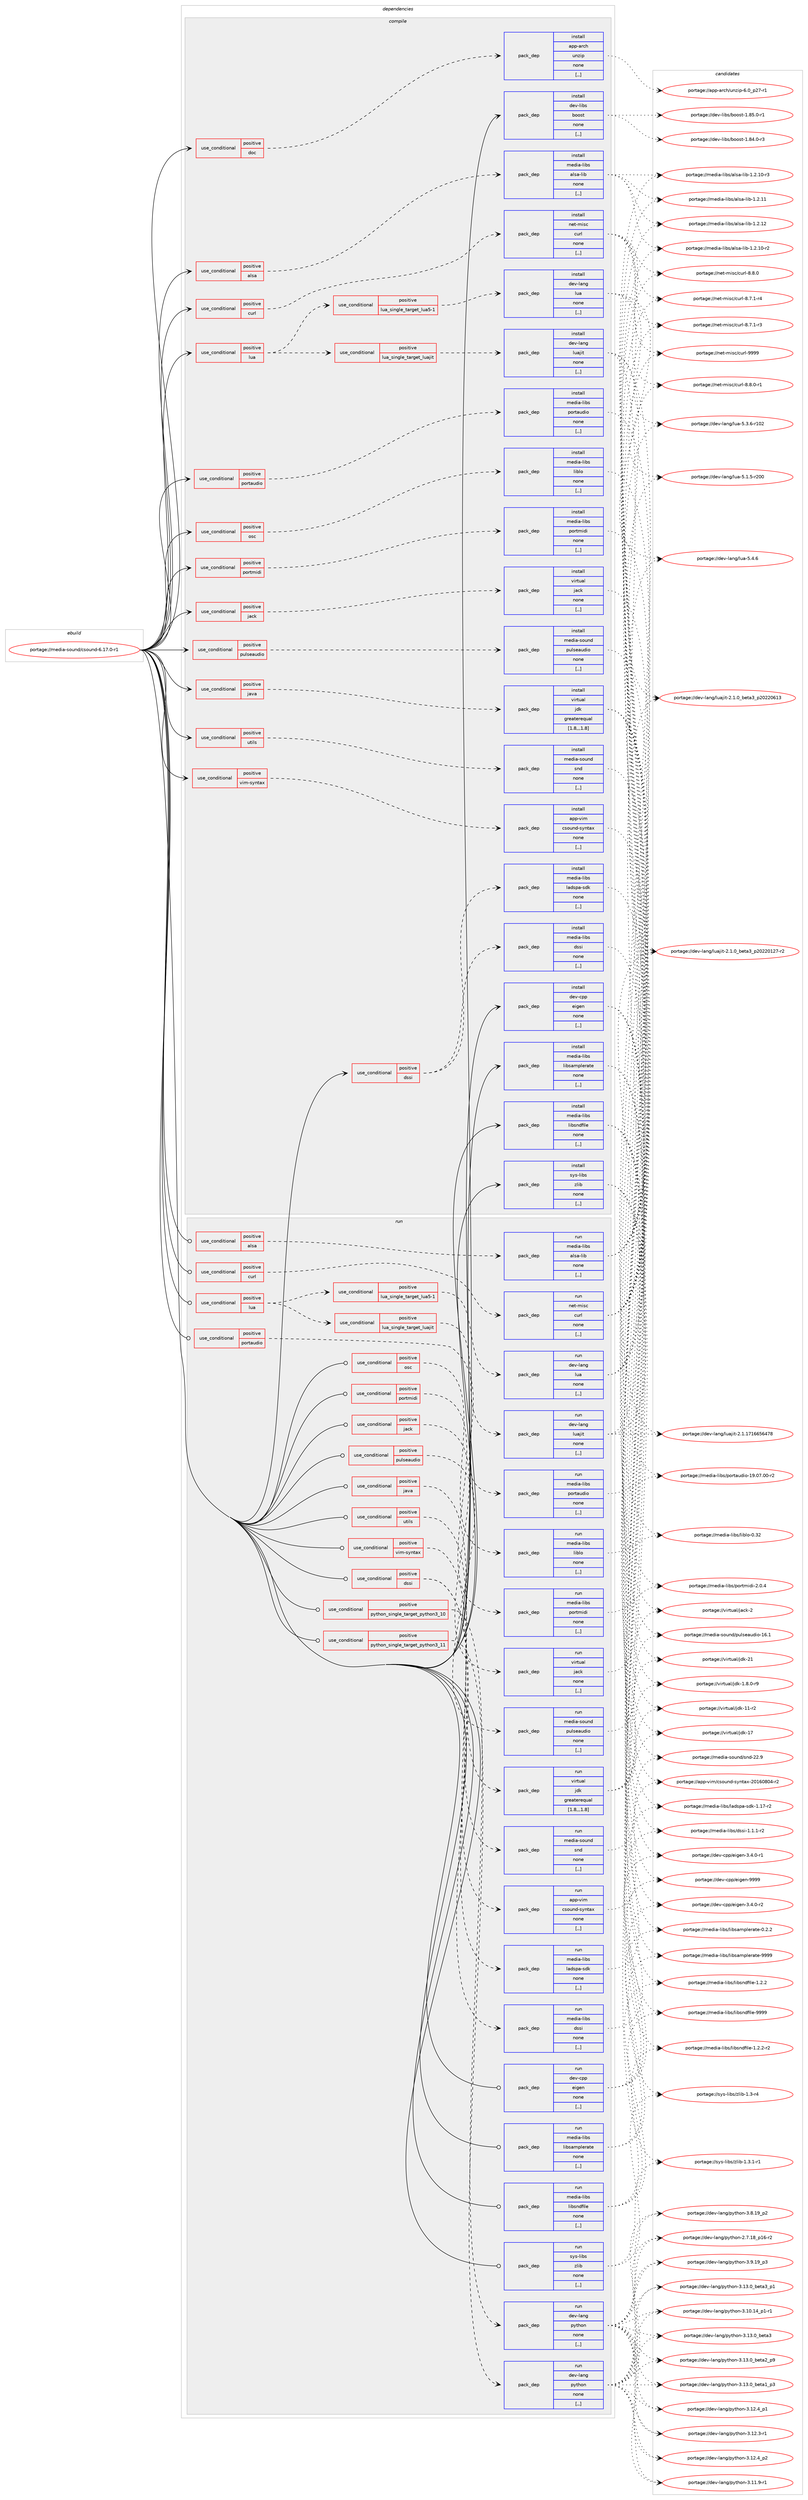 digraph prolog {

# *************
# Graph options
# *************

newrank=true;
concentrate=true;
compound=true;
graph [rankdir=LR,fontname=Helvetica,fontsize=10,ranksep=1.5];#, ranksep=2.5, nodesep=0.2];
edge  [arrowhead=vee];
node  [fontname=Helvetica,fontsize=10];

# **********
# The ebuild
# **********

subgraph cluster_leftcol {
color=gray;
rank=same;
label=<<i>ebuild</i>>;
id [label="portage://media-sound/csound-6.17.0-r1", color=red, width=4, href="../media-sound/csound-6.17.0-r1.svg"];
}

# ****************
# The dependencies
# ****************

subgraph cluster_midcol {
color=gray;
label=<<i>dependencies</i>>;
subgraph cluster_compile {
fillcolor="#eeeeee";
style=filled;
label=<<i>compile</i>>;
subgraph cond78872 {
dependency311511 [label=<<TABLE BORDER="0" CELLBORDER="1" CELLSPACING="0" CELLPADDING="4"><TR><TD ROWSPAN="3" CELLPADDING="10">use_conditional</TD></TR><TR><TD>positive</TD></TR><TR><TD>alsa</TD></TR></TABLE>>, shape=none, color=red];
subgraph pack230202 {
dependency311512 [label=<<TABLE BORDER="0" CELLBORDER="1" CELLSPACING="0" CELLPADDING="4" WIDTH="220"><TR><TD ROWSPAN="6" CELLPADDING="30">pack_dep</TD></TR><TR><TD WIDTH="110">install</TD></TR><TR><TD>media-libs</TD></TR><TR><TD>alsa-lib</TD></TR><TR><TD>none</TD></TR><TR><TD>[,,]</TD></TR></TABLE>>, shape=none, color=blue];
}
dependency311511:e -> dependency311512:w [weight=20,style="dashed",arrowhead="vee"];
}
id:e -> dependency311511:w [weight=20,style="solid",arrowhead="vee"];
subgraph cond78873 {
dependency311513 [label=<<TABLE BORDER="0" CELLBORDER="1" CELLSPACING="0" CELLPADDING="4"><TR><TD ROWSPAN="3" CELLPADDING="10">use_conditional</TD></TR><TR><TD>positive</TD></TR><TR><TD>curl</TD></TR></TABLE>>, shape=none, color=red];
subgraph pack230203 {
dependency311514 [label=<<TABLE BORDER="0" CELLBORDER="1" CELLSPACING="0" CELLPADDING="4" WIDTH="220"><TR><TD ROWSPAN="6" CELLPADDING="30">pack_dep</TD></TR><TR><TD WIDTH="110">install</TD></TR><TR><TD>net-misc</TD></TR><TR><TD>curl</TD></TR><TR><TD>none</TD></TR><TR><TD>[,,]</TD></TR></TABLE>>, shape=none, color=blue];
}
dependency311513:e -> dependency311514:w [weight=20,style="dashed",arrowhead="vee"];
}
id:e -> dependency311513:w [weight=20,style="solid",arrowhead="vee"];
subgraph cond78874 {
dependency311515 [label=<<TABLE BORDER="0" CELLBORDER="1" CELLSPACING="0" CELLPADDING="4"><TR><TD ROWSPAN="3" CELLPADDING="10">use_conditional</TD></TR><TR><TD>positive</TD></TR><TR><TD>doc</TD></TR></TABLE>>, shape=none, color=red];
subgraph pack230204 {
dependency311516 [label=<<TABLE BORDER="0" CELLBORDER="1" CELLSPACING="0" CELLPADDING="4" WIDTH="220"><TR><TD ROWSPAN="6" CELLPADDING="30">pack_dep</TD></TR><TR><TD WIDTH="110">install</TD></TR><TR><TD>app-arch</TD></TR><TR><TD>unzip</TD></TR><TR><TD>none</TD></TR><TR><TD>[,,]</TD></TR></TABLE>>, shape=none, color=blue];
}
dependency311515:e -> dependency311516:w [weight=20,style="dashed",arrowhead="vee"];
}
id:e -> dependency311515:w [weight=20,style="solid",arrowhead="vee"];
subgraph cond78875 {
dependency311517 [label=<<TABLE BORDER="0" CELLBORDER="1" CELLSPACING="0" CELLPADDING="4"><TR><TD ROWSPAN="3" CELLPADDING="10">use_conditional</TD></TR><TR><TD>positive</TD></TR><TR><TD>dssi</TD></TR></TABLE>>, shape=none, color=red];
subgraph pack230205 {
dependency311518 [label=<<TABLE BORDER="0" CELLBORDER="1" CELLSPACING="0" CELLPADDING="4" WIDTH="220"><TR><TD ROWSPAN="6" CELLPADDING="30">pack_dep</TD></TR><TR><TD WIDTH="110">install</TD></TR><TR><TD>media-libs</TD></TR><TR><TD>dssi</TD></TR><TR><TD>none</TD></TR><TR><TD>[,,]</TD></TR></TABLE>>, shape=none, color=blue];
}
dependency311517:e -> dependency311518:w [weight=20,style="dashed",arrowhead="vee"];
subgraph pack230206 {
dependency311519 [label=<<TABLE BORDER="0" CELLBORDER="1" CELLSPACING="0" CELLPADDING="4" WIDTH="220"><TR><TD ROWSPAN="6" CELLPADDING="30">pack_dep</TD></TR><TR><TD WIDTH="110">install</TD></TR><TR><TD>media-libs</TD></TR><TR><TD>ladspa-sdk</TD></TR><TR><TD>none</TD></TR><TR><TD>[,,]</TD></TR></TABLE>>, shape=none, color=blue];
}
dependency311517:e -> dependency311519:w [weight=20,style="dashed",arrowhead="vee"];
}
id:e -> dependency311517:w [weight=20,style="solid",arrowhead="vee"];
subgraph cond78876 {
dependency311520 [label=<<TABLE BORDER="0" CELLBORDER="1" CELLSPACING="0" CELLPADDING="4"><TR><TD ROWSPAN="3" CELLPADDING="10">use_conditional</TD></TR><TR><TD>positive</TD></TR><TR><TD>jack</TD></TR></TABLE>>, shape=none, color=red];
subgraph pack230207 {
dependency311521 [label=<<TABLE BORDER="0" CELLBORDER="1" CELLSPACING="0" CELLPADDING="4" WIDTH="220"><TR><TD ROWSPAN="6" CELLPADDING="30">pack_dep</TD></TR><TR><TD WIDTH="110">install</TD></TR><TR><TD>virtual</TD></TR><TR><TD>jack</TD></TR><TR><TD>none</TD></TR><TR><TD>[,,]</TD></TR></TABLE>>, shape=none, color=blue];
}
dependency311520:e -> dependency311521:w [weight=20,style="dashed",arrowhead="vee"];
}
id:e -> dependency311520:w [weight=20,style="solid",arrowhead="vee"];
subgraph cond78877 {
dependency311522 [label=<<TABLE BORDER="0" CELLBORDER="1" CELLSPACING="0" CELLPADDING="4"><TR><TD ROWSPAN="3" CELLPADDING="10">use_conditional</TD></TR><TR><TD>positive</TD></TR><TR><TD>java</TD></TR></TABLE>>, shape=none, color=red];
subgraph pack230208 {
dependency311523 [label=<<TABLE BORDER="0" CELLBORDER="1" CELLSPACING="0" CELLPADDING="4" WIDTH="220"><TR><TD ROWSPAN="6" CELLPADDING="30">pack_dep</TD></TR><TR><TD WIDTH="110">install</TD></TR><TR><TD>virtual</TD></TR><TR><TD>jdk</TD></TR><TR><TD>greaterequal</TD></TR><TR><TD>[1.8,,,1.8]</TD></TR></TABLE>>, shape=none, color=blue];
}
dependency311522:e -> dependency311523:w [weight=20,style="dashed",arrowhead="vee"];
}
id:e -> dependency311522:w [weight=20,style="solid",arrowhead="vee"];
subgraph cond78878 {
dependency311524 [label=<<TABLE BORDER="0" CELLBORDER="1" CELLSPACING="0" CELLPADDING="4"><TR><TD ROWSPAN="3" CELLPADDING="10">use_conditional</TD></TR><TR><TD>positive</TD></TR><TR><TD>lua</TD></TR></TABLE>>, shape=none, color=red];
subgraph cond78879 {
dependency311525 [label=<<TABLE BORDER="0" CELLBORDER="1" CELLSPACING="0" CELLPADDING="4"><TR><TD ROWSPAN="3" CELLPADDING="10">use_conditional</TD></TR><TR><TD>positive</TD></TR><TR><TD>lua_single_target_luajit</TD></TR></TABLE>>, shape=none, color=red];
subgraph pack230209 {
dependency311526 [label=<<TABLE BORDER="0" CELLBORDER="1" CELLSPACING="0" CELLPADDING="4" WIDTH="220"><TR><TD ROWSPAN="6" CELLPADDING="30">pack_dep</TD></TR><TR><TD WIDTH="110">install</TD></TR><TR><TD>dev-lang</TD></TR><TR><TD>luajit</TD></TR><TR><TD>none</TD></TR><TR><TD>[,,]</TD></TR></TABLE>>, shape=none, color=blue];
}
dependency311525:e -> dependency311526:w [weight=20,style="dashed",arrowhead="vee"];
}
dependency311524:e -> dependency311525:w [weight=20,style="dashed",arrowhead="vee"];
subgraph cond78880 {
dependency311527 [label=<<TABLE BORDER="0" CELLBORDER="1" CELLSPACING="0" CELLPADDING="4"><TR><TD ROWSPAN="3" CELLPADDING="10">use_conditional</TD></TR><TR><TD>positive</TD></TR><TR><TD>lua_single_target_lua5-1</TD></TR></TABLE>>, shape=none, color=red];
subgraph pack230210 {
dependency311528 [label=<<TABLE BORDER="0" CELLBORDER="1" CELLSPACING="0" CELLPADDING="4" WIDTH="220"><TR><TD ROWSPAN="6" CELLPADDING="30">pack_dep</TD></TR><TR><TD WIDTH="110">install</TD></TR><TR><TD>dev-lang</TD></TR><TR><TD>lua</TD></TR><TR><TD>none</TD></TR><TR><TD>[,,]</TD></TR></TABLE>>, shape=none, color=blue];
}
dependency311527:e -> dependency311528:w [weight=20,style="dashed",arrowhead="vee"];
}
dependency311524:e -> dependency311527:w [weight=20,style="dashed",arrowhead="vee"];
}
id:e -> dependency311524:w [weight=20,style="solid",arrowhead="vee"];
subgraph cond78881 {
dependency311529 [label=<<TABLE BORDER="0" CELLBORDER="1" CELLSPACING="0" CELLPADDING="4"><TR><TD ROWSPAN="3" CELLPADDING="10">use_conditional</TD></TR><TR><TD>positive</TD></TR><TR><TD>osc</TD></TR></TABLE>>, shape=none, color=red];
subgraph pack230211 {
dependency311530 [label=<<TABLE BORDER="0" CELLBORDER="1" CELLSPACING="0" CELLPADDING="4" WIDTH="220"><TR><TD ROWSPAN="6" CELLPADDING="30">pack_dep</TD></TR><TR><TD WIDTH="110">install</TD></TR><TR><TD>media-libs</TD></TR><TR><TD>liblo</TD></TR><TR><TD>none</TD></TR><TR><TD>[,,]</TD></TR></TABLE>>, shape=none, color=blue];
}
dependency311529:e -> dependency311530:w [weight=20,style="dashed",arrowhead="vee"];
}
id:e -> dependency311529:w [weight=20,style="solid",arrowhead="vee"];
subgraph cond78882 {
dependency311531 [label=<<TABLE BORDER="0" CELLBORDER="1" CELLSPACING="0" CELLPADDING="4"><TR><TD ROWSPAN="3" CELLPADDING="10">use_conditional</TD></TR><TR><TD>positive</TD></TR><TR><TD>portaudio</TD></TR></TABLE>>, shape=none, color=red];
subgraph pack230212 {
dependency311532 [label=<<TABLE BORDER="0" CELLBORDER="1" CELLSPACING="0" CELLPADDING="4" WIDTH="220"><TR><TD ROWSPAN="6" CELLPADDING="30">pack_dep</TD></TR><TR><TD WIDTH="110">install</TD></TR><TR><TD>media-libs</TD></TR><TR><TD>portaudio</TD></TR><TR><TD>none</TD></TR><TR><TD>[,,]</TD></TR></TABLE>>, shape=none, color=blue];
}
dependency311531:e -> dependency311532:w [weight=20,style="dashed",arrowhead="vee"];
}
id:e -> dependency311531:w [weight=20,style="solid",arrowhead="vee"];
subgraph cond78883 {
dependency311533 [label=<<TABLE BORDER="0" CELLBORDER="1" CELLSPACING="0" CELLPADDING="4"><TR><TD ROWSPAN="3" CELLPADDING="10">use_conditional</TD></TR><TR><TD>positive</TD></TR><TR><TD>portmidi</TD></TR></TABLE>>, shape=none, color=red];
subgraph pack230213 {
dependency311534 [label=<<TABLE BORDER="0" CELLBORDER="1" CELLSPACING="0" CELLPADDING="4" WIDTH="220"><TR><TD ROWSPAN="6" CELLPADDING="30">pack_dep</TD></TR><TR><TD WIDTH="110">install</TD></TR><TR><TD>media-libs</TD></TR><TR><TD>portmidi</TD></TR><TR><TD>none</TD></TR><TR><TD>[,,]</TD></TR></TABLE>>, shape=none, color=blue];
}
dependency311533:e -> dependency311534:w [weight=20,style="dashed",arrowhead="vee"];
}
id:e -> dependency311533:w [weight=20,style="solid",arrowhead="vee"];
subgraph cond78884 {
dependency311535 [label=<<TABLE BORDER="0" CELLBORDER="1" CELLSPACING="0" CELLPADDING="4"><TR><TD ROWSPAN="3" CELLPADDING="10">use_conditional</TD></TR><TR><TD>positive</TD></TR><TR><TD>pulseaudio</TD></TR></TABLE>>, shape=none, color=red];
subgraph pack230214 {
dependency311536 [label=<<TABLE BORDER="0" CELLBORDER="1" CELLSPACING="0" CELLPADDING="4" WIDTH="220"><TR><TD ROWSPAN="6" CELLPADDING="30">pack_dep</TD></TR><TR><TD WIDTH="110">install</TD></TR><TR><TD>media-sound</TD></TR><TR><TD>pulseaudio</TD></TR><TR><TD>none</TD></TR><TR><TD>[,,]</TD></TR></TABLE>>, shape=none, color=blue];
}
dependency311535:e -> dependency311536:w [weight=20,style="dashed",arrowhead="vee"];
}
id:e -> dependency311535:w [weight=20,style="solid",arrowhead="vee"];
subgraph cond78885 {
dependency311537 [label=<<TABLE BORDER="0" CELLBORDER="1" CELLSPACING="0" CELLPADDING="4"><TR><TD ROWSPAN="3" CELLPADDING="10">use_conditional</TD></TR><TR><TD>positive</TD></TR><TR><TD>utils</TD></TR></TABLE>>, shape=none, color=red];
subgraph pack230215 {
dependency311538 [label=<<TABLE BORDER="0" CELLBORDER="1" CELLSPACING="0" CELLPADDING="4" WIDTH="220"><TR><TD ROWSPAN="6" CELLPADDING="30">pack_dep</TD></TR><TR><TD WIDTH="110">install</TD></TR><TR><TD>media-sound</TD></TR><TR><TD>snd</TD></TR><TR><TD>none</TD></TR><TR><TD>[,,]</TD></TR></TABLE>>, shape=none, color=blue];
}
dependency311537:e -> dependency311538:w [weight=20,style="dashed",arrowhead="vee"];
}
id:e -> dependency311537:w [weight=20,style="solid",arrowhead="vee"];
subgraph cond78886 {
dependency311539 [label=<<TABLE BORDER="0" CELLBORDER="1" CELLSPACING="0" CELLPADDING="4"><TR><TD ROWSPAN="3" CELLPADDING="10">use_conditional</TD></TR><TR><TD>positive</TD></TR><TR><TD>vim-syntax</TD></TR></TABLE>>, shape=none, color=red];
subgraph pack230216 {
dependency311540 [label=<<TABLE BORDER="0" CELLBORDER="1" CELLSPACING="0" CELLPADDING="4" WIDTH="220"><TR><TD ROWSPAN="6" CELLPADDING="30">pack_dep</TD></TR><TR><TD WIDTH="110">install</TD></TR><TR><TD>app-vim</TD></TR><TR><TD>csound-syntax</TD></TR><TR><TD>none</TD></TR><TR><TD>[,,]</TD></TR></TABLE>>, shape=none, color=blue];
}
dependency311539:e -> dependency311540:w [weight=20,style="dashed",arrowhead="vee"];
}
id:e -> dependency311539:w [weight=20,style="solid",arrowhead="vee"];
subgraph pack230217 {
dependency311541 [label=<<TABLE BORDER="0" CELLBORDER="1" CELLSPACING="0" CELLPADDING="4" WIDTH="220"><TR><TD ROWSPAN="6" CELLPADDING="30">pack_dep</TD></TR><TR><TD WIDTH="110">install</TD></TR><TR><TD>dev-cpp</TD></TR><TR><TD>eigen</TD></TR><TR><TD>none</TD></TR><TR><TD>[,,]</TD></TR></TABLE>>, shape=none, color=blue];
}
id:e -> dependency311541:w [weight=20,style="solid",arrowhead="vee"];
subgraph pack230218 {
dependency311542 [label=<<TABLE BORDER="0" CELLBORDER="1" CELLSPACING="0" CELLPADDING="4" WIDTH="220"><TR><TD ROWSPAN="6" CELLPADDING="30">pack_dep</TD></TR><TR><TD WIDTH="110">install</TD></TR><TR><TD>dev-libs</TD></TR><TR><TD>boost</TD></TR><TR><TD>none</TD></TR><TR><TD>[,,]</TD></TR></TABLE>>, shape=none, color=blue];
}
id:e -> dependency311542:w [weight=20,style="solid",arrowhead="vee"];
subgraph pack230219 {
dependency311543 [label=<<TABLE BORDER="0" CELLBORDER="1" CELLSPACING="0" CELLPADDING="4" WIDTH="220"><TR><TD ROWSPAN="6" CELLPADDING="30">pack_dep</TD></TR><TR><TD WIDTH="110">install</TD></TR><TR><TD>media-libs</TD></TR><TR><TD>libsamplerate</TD></TR><TR><TD>none</TD></TR><TR><TD>[,,]</TD></TR></TABLE>>, shape=none, color=blue];
}
id:e -> dependency311543:w [weight=20,style="solid",arrowhead="vee"];
subgraph pack230220 {
dependency311544 [label=<<TABLE BORDER="0" CELLBORDER="1" CELLSPACING="0" CELLPADDING="4" WIDTH="220"><TR><TD ROWSPAN="6" CELLPADDING="30">pack_dep</TD></TR><TR><TD WIDTH="110">install</TD></TR><TR><TD>media-libs</TD></TR><TR><TD>libsndfile</TD></TR><TR><TD>none</TD></TR><TR><TD>[,,]</TD></TR></TABLE>>, shape=none, color=blue];
}
id:e -> dependency311544:w [weight=20,style="solid",arrowhead="vee"];
subgraph pack230221 {
dependency311545 [label=<<TABLE BORDER="0" CELLBORDER="1" CELLSPACING="0" CELLPADDING="4" WIDTH="220"><TR><TD ROWSPAN="6" CELLPADDING="30">pack_dep</TD></TR><TR><TD WIDTH="110">install</TD></TR><TR><TD>sys-libs</TD></TR><TR><TD>zlib</TD></TR><TR><TD>none</TD></TR><TR><TD>[,,]</TD></TR></TABLE>>, shape=none, color=blue];
}
id:e -> dependency311545:w [weight=20,style="solid",arrowhead="vee"];
}
subgraph cluster_compileandrun {
fillcolor="#eeeeee";
style=filled;
label=<<i>compile and run</i>>;
}
subgraph cluster_run {
fillcolor="#eeeeee";
style=filled;
label=<<i>run</i>>;
subgraph cond78887 {
dependency311546 [label=<<TABLE BORDER="0" CELLBORDER="1" CELLSPACING="0" CELLPADDING="4"><TR><TD ROWSPAN="3" CELLPADDING="10">use_conditional</TD></TR><TR><TD>positive</TD></TR><TR><TD>alsa</TD></TR></TABLE>>, shape=none, color=red];
subgraph pack230222 {
dependency311547 [label=<<TABLE BORDER="0" CELLBORDER="1" CELLSPACING="0" CELLPADDING="4" WIDTH="220"><TR><TD ROWSPAN="6" CELLPADDING="30">pack_dep</TD></TR><TR><TD WIDTH="110">run</TD></TR><TR><TD>media-libs</TD></TR><TR><TD>alsa-lib</TD></TR><TR><TD>none</TD></TR><TR><TD>[,,]</TD></TR></TABLE>>, shape=none, color=blue];
}
dependency311546:e -> dependency311547:w [weight=20,style="dashed",arrowhead="vee"];
}
id:e -> dependency311546:w [weight=20,style="solid",arrowhead="odot"];
subgraph cond78888 {
dependency311548 [label=<<TABLE BORDER="0" CELLBORDER="1" CELLSPACING="0" CELLPADDING="4"><TR><TD ROWSPAN="3" CELLPADDING="10">use_conditional</TD></TR><TR><TD>positive</TD></TR><TR><TD>curl</TD></TR></TABLE>>, shape=none, color=red];
subgraph pack230223 {
dependency311549 [label=<<TABLE BORDER="0" CELLBORDER="1" CELLSPACING="0" CELLPADDING="4" WIDTH="220"><TR><TD ROWSPAN="6" CELLPADDING="30">pack_dep</TD></TR><TR><TD WIDTH="110">run</TD></TR><TR><TD>net-misc</TD></TR><TR><TD>curl</TD></TR><TR><TD>none</TD></TR><TR><TD>[,,]</TD></TR></TABLE>>, shape=none, color=blue];
}
dependency311548:e -> dependency311549:w [weight=20,style="dashed",arrowhead="vee"];
}
id:e -> dependency311548:w [weight=20,style="solid",arrowhead="odot"];
subgraph cond78889 {
dependency311550 [label=<<TABLE BORDER="0" CELLBORDER="1" CELLSPACING="0" CELLPADDING="4"><TR><TD ROWSPAN="3" CELLPADDING="10">use_conditional</TD></TR><TR><TD>positive</TD></TR><TR><TD>dssi</TD></TR></TABLE>>, shape=none, color=red];
subgraph pack230224 {
dependency311551 [label=<<TABLE BORDER="0" CELLBORDER="1" CELLSPACING="0" CELLPADDING="4" WIDTH="220"><TR><TD ROWSPAN="6" CELLPADDING="30">pack_dep</TD></TR><TR><TD WIDTH="110">run</TD></TR><TR><TD>media-libs</TD></TR><TR><TD>dssi</TD></TR><TR><TD>none</TD></TR><TR><TD>[,,]</TD></TR></TABLE>>, shape=none, color=blue];
}
dependency311550:e -> dependency311551:w [weight=20,style="dashed",arrowhead="vee"];
subgraph pack230225 {
dependency311552 [label=<<TABLE BORDER="0" CELLBORDER="1" CELLSPACING="0" CELLPADDING="4" WIDTH="220"><TR><TD ROWSPAN="6" CELLPADDING="30">pack_dep</TD></TR><TR><TD WIDTH="110">run</TD></TR><TR><TD>media-libs</TD></TR><TR><TD>ladspa-sdk</TD></TR><TR><TD>none</TD></TR><TR><TD>[,,]</TD></TR></TABLE>>, shape=none, color=blue];
}
dependency311550:e -> dependency311552:w [weight=20,style="dashed",arrowhead="vee"];
}
id:e -> dependency311550:w [weight=20,style="solid",arrowhead="odot"];
subgraph cond78890 {
dependency311553 [label=<<TABLE BORDER="0" CELLBORDER="1" CELLSPACING="0" CELLPADDING="4"><TR><TD ROWSPAN="3" CELLPADDING="10">use_conditional</TD></TR><TR><TD>positive</TD></TR><TR><TD>jack</TD></TR></TABLE>>, shape=none, color=red];
subgraph pack230226 {
dependency311554 [label=<<TABLE BORDER="0" CELLBORDER="1" CELLSPACING="0" CELLPADDING="4" WIDTH="220"><TR><TD ROWSPAN="6" CELLPADDING="30">pack_dep</TD></TR><TR><TD WIDTH="110">run</TD></TR><TR><TD>virtual</TD></TR><TR><TD>jack</TD></TR><TR><TD>none</TD></TR><TR><TD>[,,]</TD></TR></TABLE>>, shape=none, color=blue];
}
dependency311553:e -> dependency311554:w [weight=20,style="dashed",arrowhead="vee"];
}
id:e -> dependency311553:w [weight=20,style="solid",arrowhead="odot"];
subgraph cond78891 {
dependency311555 [label=<<TABLE BORDER="0" CELLBORDER="1" CELLSPACING="0" CELLPADDING="4"><TR><TD ROWSPAN="3" CELLPADDING="10">use_conditional</TD></TR><TR><TD>positive</TD></TR><TR><TD>java</TD></TR></TABLE>>, shape=none, color=red];
subgraph pack230227 {
dependency311556 [label=<<TABLE BORDER="0" CELLBORDER="1" CELLSPACING="0" CELLPADDING="4" WIDTH="220"><TR><TD ROWSPAN="6" CELLPADDING="30">pack_dep</TD></TR><TR><TD WIDTH="110">run</TD></TR><TR><TD>virtual</TD></TR><TR><TD>jdk</TD></TR><TR><TD>greaterequal</TD></TR><TR><TD>[1.8,,,1.8]</TD></TR></TABLE>>, shape=none, color=blue];
}
dependency311555:e -> dependency311556:w [weight=20,style="dashed",arrowhead="vee"];
}
id:e -> dependency311555:w [weight=20,style="solid",arrowhead="odot"];
subgraph cond78892 {
dependency311557 [label=<<TABLE BORDER="0" CELLBORDER="1" CELLSPACING="0" CELLPADDING="4"><TR><TD ROWSPAN="3" CELLPADDING="10">use_conditional</TD></TR><TR><TD>positive</TD></TR><TR><TD>lua</TD></TR></TABLE>>, shape=none, color=red];
subgraph cond78893 {
dependency311558 [label=<<TABLE BORDER="0" CELLBORDER="1" CELLSPACING="0" CELLPADDING="4"><TR><TD ROWSPAN="3" CELLPADDING="10">use_conditional</TD></TR><TR><TD>positive</TD></TR><TR><TD>lua_single_target_luajit</TD></TR></TABLE>>, shape=none, color=red];
subgraph pack230228 {
dependency311559 [label=<<TABLE BORDER="0" CELLBORDER="1" CELLSPACING="0" CELLPADDING="4" WIDTH="220"><TR><TD ROWSPAN="6" CELLPADDING="30">pack_dep</TD></TR><TR><TD WIDTH="110">run</TD></TR><TR><TD>dev-lang</TD></TR><TR><TD>luajit</TD></TR><TR><TD>none</TD></TR><TR><TD>[,,]</TD></TR></TABLE>>, shape=none, color=blue];
}
dependency311558:e -> dependency311559:w [weight=20,style="dashed",arrowhead="vee"];
}
dependency311557:e -> dependency311558:w [weight=20,style="dashed",arrowhead="vee"];
subgraph cond78894 {
dependency311560 [label=<<TABLE BORDER="0" CELLBORDER="1" CELLSPACING="0" CELLPADDING="4"><TR><TD ROWSPAN="3" CELLPADDING="10">use_conditional</TD></TR><TR><TD>positive</TD></TR><TR><TD>lua_single_target_lua5-1</TD></TR></TABLE>>, shape=none, color=red];
subgraph pack230229 {
dependency311561 [label=<<TABLE BORDER="0" CELLBORDER="1" CELLSPACING="0" CELLPADDING="4" WIDTH="220"><TR><TD ROWSPAN="6" CELLPADDING="30">pack_dep</TD></TR><TR><TD WIDTH="110">run</TD></TR><TR><TD>dev-lang</TD></TR><TR><TD>lua</TD></TR><TR><TD>none</TD></TR><TR><TD>[,,]</TD></TR></TABLE>>, shape=none, color=blue];
}
dependency311560:e -> dependency311561:w [weight=20,style="dashed",arrowhead="vee"];
}
dependency311557:e -> dependency311560:w [weight=20,style="dashed",arrowhead="vee"];
}
id:e -> dependency311557:w [weight=20,style="solid",arrowhead="odot"];
subgraph cond78895 {
dependency311562 [label=<<TABLE BORDER="0" CELLBORDER="1" CELLSPACING="0" CELLPADDING="4"><TR><TD ROWSPAN="3" CELLPADDING="10">use_conditional</TD></TR><TR><TD>positive</TD></TR><TR><TD>osc</TD></TR></TABLE>>, shape=none, color=red];
subgraph pack230230 {
dependency311563 [label=<<TABLE BORDER="0" CELLBORDER="1" CELLSPACING="0" CELLPADDING="4" WIDTH="220"><TR><TD ROWSPAN="6" CELLPADDING="30">pack_dep</TD></TR><TR><TD WIDTH="110">run</TD></TR><TR><TD>media-libs</TD></TR><TR><TD>liblo</TD></TR><TR><TD>none</TD></TR><TR><TD>[,,]</TD></TR></TABLE>>, shape=none, color=blue];
}
dependency311562:e -> dependency311563:w [weight=20,style="dashed",arrowhead="vee"];
}
id:e -> dependency311562:w [weight=20,style="solid",arrowhead="odot"];
subgraph cond78896 {
dependency311564 [label=<<TABLE BORDER="0" CELLBORDER="1" CELLSPACING="0" CELLPADDING="4"><TR><TD ROWSPAN="3" CELLPADDING="10">use_conditional</TD></TR><TR><TD>positive</TD></TR><TR><TD>portaudio</TD></TR></TABLE>>, shape=none, color=red];
subgraph pack230231 {
dependency311565 [label=<<TABLE BORDER="0" CELLBORDER="1" CELLSPACING="0" CELLPADDING="4" WIDTH="220"><TR><TD ROWSPAN="6" CELLPADDING="30">pack_dep</TD></TR><TR><TD WIDTH="110">run</TD></TR><TR><TD>media-libs</TD></TR><TR><TD>portaudio</TD></TR><TR><TD>none</TD></TR><TR><TD>[,,]</TD></TR></TABLE>>, shape=none, color=blue];
}
dependency311564:e -> dependency311565:w [weight=20,style="dashed",arrowhead="vee"];
}
id:e -> dependency311564:w [weight=20,style="solid",arrowhead="odot"];
subgraph cond78897 {
dependency311566 [label=<<TABLE BORDER="0" CELLBORDER="1" CELLSPACING="0" CELLPADDING="4"><TR><TD ROWSPAN="3" CELLPADDING="10">use_conditional</TD></TR><TR><TD>positive</TD></TR><TR><TD>portmidi</TD></TR></TABLE>>, shape=none, color=red];
subgraph pack230232 {
dependency311567 [label=<<TABLE BORDER="0" CELLBORDER="1" CELLSPACING="0" CELLPADDING="4" WIDTH="220"><TR><TD ROWSPAN="6" CELLPADDING="30">pack_dep</TD></TR><TR><TD WIDTH="110">run</TD></TR><TR><TD>media-libs</TD></TR><TR><TD>portmidi</TD></TR><TR><TD>none</TD></TR><TR><TD>[,,]</TD></TR></TABLE>>, shape=none, color=blue];
}
dependency311566:e -> dependency311567:w [weight=20,style="dashed",arrowhead="vee"];
}
id:e -> dependency311566:w [weight=20,style="solid",arrowhead="odot"];
subgraph cond78898 {
dependency311568 [label=<<TABLE BORDER="0" CELLBORDER="1" CELLSPACING="0" CELLPADDING="4"><TR><TD ROWSPAN="3" CELLPADDING="10">use_conditional</TD></TR><TR><TD>positive</TD></TR><TR><TD>pulseaudio</TD></TR></TABLE>>, shape=none, color=red];
subgraph pack230233 {
dependency311569 [label=<<TABLE BORDER="0" CELLBORDER="1" CELLSPACING="0" CELLPADDING="4" WIDTH="220"><TR><TD ROWSPAN="6" CELLPADDING="30">pack_dep</TD></TR><TR><TD WIDTH="110">run</TD></TR><TR><TD>media-sound</TD></TR><TR><TD>pulseaudio</TD></TR><TR><TD>none</TD></TR><TR><TD>[,,]</TD></TR></TABLE>>, shape=none, color=blue];
}
dependency311568:e -> dependency311569:w [weight=20,style="dashed",arrowhead="vee"];
}
id:e -> dependency311568:w [weight=20,style="solid",arrowhead="odot"];
subgraph cond78899 {
dependency311570 [label=<<TABLE BORDER="0" CELLBORDER="1" CELLSPACING="0" CELLPADDING="4"><TR><TD ROWSPAN="3" CELLPADDING="10">use_conditional</TD></TR><TR><TD>positive</TD></TR><TR><TD>python_single_target_python3_10</TD></TR></TABLE>>, shape=none, color=red];
subgraph pack230234 {
dependency311571 [label=<<TABLE BORDER="0" CELLBORDER="1" CELLSPACING="0" CELLPADDING="4" WIDTH="220"><TR><TD ROWSPAN="6" CELLPADDING="30">pack_dep</TD></TR><TR><TD WIDTH="110">run</TD></TR><TR><TD>dev-lang</TD></TR><TR><TD>python</TD></TR><TR><TD>none</TD></TR><TR><TD>[,,]</TD></TR></TABLE>>, shape=none, color=blue];
}
dependency311570:e -> dependency311571:w [weight=20,style="dashed",arrowhead="vee"];
}
id:e -> dependency311570:w [weight=20,style="solid",arrowhead="odot"];
subgraph cond78900 {
dependency311572 [label=<<TABLE BORDER="0" CELLBORDER="1" CELLSPACING="0" CELLPADDING="4"><TR><TD ROWSPAN="3" CELLPADDING="10">use_conditional</TD></TR><TR><TD>positive</TD></TR><TR><TD>python_single_target_python3_11</TD></TR></TABLE>>, shape=none, color=red];
subgraph pack230235 {
dependency311573 [label=<<TABLE BORDER="0" CELLBORDER="1" CELLSPACING="0" CELLPADDING="4" WIDTH="220"><TR><TD ROWSPAN="6" CELLPADDING="30">pack_dep</TD></TR><TR><TD WIDTH="110">run</TD></TR><TR><TD>dev-lang</TD></TR><TR><TD>python</TD></TR><TR><TD>none</TD></TR><TR><TD>[,,]</TD></TR></TABLE>>, shape=none, color=blue];
}
dependency311572:e -> dependency311573:w [weight=20,style="dashed",arrowhead="vee"];
}
id:e -> dependency311572:w [weight=20,style="solid",arrowhead="odot"];
subgraph cond78901 {
dependency311574 [label=<<TABLE BORDER="0" CELLBORDER="1" CELLSPACING="0" CELLPADDING="4"><TR><TD ROWSPAN="3" CELLPADDING="10">use_conditional</TD></TR><TR><TD>positive</TD></TR><TR><TD>utils</TD></TR></TABLE>>, shape=none, color=red];
subgraph pack230236 {
dependency311575 [label=<<TABLE BORDER="0" CELLBORDER="1" CELLSPACING="0" CELLPADDING="4" WIDTH="220"><TR><TD ROWSPAN="6" CELLPADDING="30">pack_dep</TD></TR><TR><TD WIDTH="110">run</TD></TR><TR><TD>media-sound</TD></TR><TR><TD>snd</TD></TR><TR><TD>none</TD></TR><TR><TD>[,,]</TD></TR></TABLE>>, shape=none, color=blue];
}
dependency311574:e -> dependency311575:w [weight=20,style="dashed",arrowhead="vee"];
}
id:e -> dependency311574:w [weight=20,style="solid",arrowhead="odot"];
subgraph cond78902 {
dependency311576 [label=<<TABLE BORDER="0" CELLBORDER="1" CELLSPACING="0" CELLPADDING="4"><TR><TD ROWSPAN="3" CELLPADDING="10">use_conditional</TD></TR><TR><TD>positive</TD></TR><TR><TD>vim-syntax</TD></TR></TABLE>>, shape=none, color=red];
subgraph pack230237 {
dependency311577 [label=<<TABLE BORDER="0" CELLBORDER="1" CELLSPACING="0" CELLPADDING="4" WIDTH="220"><TR><TD ROWSPAN="6" CELLPADDING="30">pack_dep</TD></TR><TR><TD WIDTH="110">run</TD></TR><TR><TD>app-vim</TD></TR><TR><TD>csound-syntax</TD></TR><TR><TD>none</TD></TR><TR><TD>[,,]</TD></TR></TABLE>>, shape=none, color=blue];
}
dependency311576:e -> dependency311577:w [weight=20,style="dashed",arrowhead="vee"];
}
id:e -> dependency311576:w [weight=20,style="solid",arrowhead="odot"];
subgraph pack230238 {
dependency311578 [label=<<TABLE BORDER="0" CELLBORDER="1" CELLSPACING="0" CELLPADDING="4" WIDTH="220"><TR><TD ROWSPAN="6" CELLPADDING="30">pack_dep</TD></TR><TR><TD WIDTH="110">run</TD></TR><TR><TD>dev-cpp</TD></TR><TR><TD>eigen</TD></TR><TR><TD>none</TD></TR><TR><TD>[,,]</TD></TR></TABLE>>, shape=none, color=blue];
}
id:e -> dependency311578:w [weight=20,style="solid",arrowhead="odot"];
subgraph pack230239 {
dependency311579 [label=<<TABLE BORDER="0" CELLBORDER="1" CELLSPACING="0" CELLPADDING="4" WIDTH="220"><TR><TD ROWSPAN="6" CELLPADDING="30">pack_dep</TD></TR><TR><TD WIDTH="110">run</TD></TR><TR><TD>media-libs</TD></TR><TR><TD>libsamplerate</TD></TR><TR><TD>none</TD></TR><TR><TD>[,,]</TD></TR></TABLE>>, shape=none, color=blue];
}
id:e -> dependency311579:w [weight=20,style="solid",arrowhead="odot"];
subgraph pack230240 {
dependency311580 [label=<<TABLE BORDER="0" CELLBORDER="1" CELLSPACING="0" CELLPADDING="4" WIDTH="220"><TR><TD ROWSPAN="6" CELLPADDING="30">pack_dep</TD></TR><TR><TD WIDTH="110">run</TD></TR><TR><TD>media-libs</TD></TR><TR><TD>libsndfile</TD></TR><TR><TD>none</TD></TR><TR><TD>[,,]</TD></TR></TABLE>>, shape=none, color=blue];
}
id:e -> dependency311580:w [weight=20,style="solid",arrowhead="odot"];
subgraph pack230241 {
dependency311581 [label=<<TABLE BORDER="0" CELLBORDER="1" CELLSPACING="0" CELLPADDING="4" WIDTH="220"><TR><TD ROWSPAN="6" CELLPADDING="30">pack_dep</TD></TR><TR><TD WIDTH="110">run</TD></TR><TR><TD>sys-libs</TD></TR><TR><TD>zlib</TD></TR><TR><TD>none</TD></TR><TR><TD>[,,]</TD></TR></TABLE>>, shape=none, color=blue];
}
id:e -> dependency311581:w [weight=20,style="solid",arrowhead="odot"];
}
}

# **************
# The candidates
# **************

subgraph cluster_choices {
rank=same;
color=gray;
label=<<i>candidates</i>>;

subgraph choice230202 {
color=black;
nodesep=1;
choice109101100105974510810598115479710811597451081059845494650464950 [label="portage://media-libs/alsa-lib-1.2.12", color=red, width=4,href="../media-libs/alsa-lib-1.2.12.svg"];
choice109101100105974510810598115479710811597451081059845494650464949 [label="portage://media-libs/alsa-lib-1.2.11", color=red, width=4,href="../media-libs/alsa-lib-1.2.11.svg"];
choice1091011001059745108105981154797108115974510810598454946504649484511451 [label="portage://media-libs/alsa-lib-1.2.10-r3", color=red, width=4,href="../media-libs/alsa-lib-1.2.10-r3.svg"];
choice1091011001059745108105981154797108115974510810598454946504649484511450 [label="portage://media-libs/alsa-lib-1.2.10-r2", color=red, width=4,href="../media-libs/alsa-lib-1.2.10-r2.svg"];
dependency311512:e -> choice109101100105974510810598115479710811597451081059845494650464950:w [style=dotted,weight="100"];
dependency311512:e -> choice109101100105974510810598115479710811597451081059845494650464949:w [style=dotted,weight="100"];
dependency311512:e -> choice1091011001059745108105981154797108115974510810598454946504649484511451:w [style=dotted,weight="100"];
dependency311512:e -> choice1091011001059745108105981154797108115974510810598454946504649484511450:w [style=dotted,weight="100"];
}
subgraph choice230203 {
color=black;
nodesep=1;
choice110101116451091051159947991171141084557575757 [label="portage://net-misc/curl-9999", color=red, width=4,href="../net-misc/curl-9999.svg"];
choice110101116451091051159947991171141084556465646484511449 [label="portage://net-misc/curl-8.8.0-r1", color=red, width=4,href="../net-misc/curl-8.8.0-r1.svg"];
choice11010111645109105115994799117114108455646564648 [label="portage://net-misc/curl-8.8.0", color=red, width=4,href="../net-misc/curl-8.8.0.svg"];
choice110101116451091051159947991171141084556465546494511452 [label="portage://net-misc/curl-8.7.1-r4", color=red, width=4,href="../net-misc/curl-8.7.1-r4.svg"];
choice110101116451091051159947991171141084556465546494511451 [label="portage://net-misc/curl-8.7.1-r3", color=red, width=4,href="../net-misc/curl-8.7.1-r3.svg"];
dependency311514:e -> choice110101116451091051159947991171141084557575757:w [style=dotted,weight="100"];
dependency311514:e -> choice110101116451091051159947991171141084556465646484511449:w [style=dotted,weight="100"];
dependency311514:e -> choice11010111645109105115994799117114108455646564648:w [style=dotted,weight="100"];
dependency311514:e -> choice110101116451091051159947991171141084556465546494511452:w [style=dotted,weight="100"];
dependency311514:e -> choice110101116451091051159947991171141084556465546494511451:w [style=dotted,weight="100"];
}
subgraph choice230204 {
color=black;
nodesep=1;
choice9711211245971149910447117110122105112455446489511250554511449 [label="portage://app-arch/unzip-6.0_p27-r1", color=red, width=4,href="../app-arch/unzip-6.0_p27-r1.svg"];
dependency311516:e -> choice9711211245971149910447117110122105112455446489511250554511449:w [style=dotted,weight="100"];
}
subgraph choice230205 {
color=black;
nodesep=1;
choice109101100105974510810598115471001151151054549464946494511450 [label="portage://media-libs/dssi-1.1.1-r2", color=red, width=4,href="../media-libs/dssi-1.1.1-r2.svg"];
dependency311518:e -> choice109101100105974510810598115471001151151054549464946494511450:w [style=dotted,weight="100"];
}
subgraph choice230206 {
color=black;
nodesep=1;
choice1091011001059745108105981154710897100115112974511510010745494649554511450 [label="portage://media-libs/ladspa-sdk-1.17-r2", color=red, width=4,href="../media-libs/ladspa-sdk-1.17-r2.svg"];
dependency311519:e -> choice1091011001059745108105981154710897100115112974511510010745494649554511450:w [style=dotted,weight="100"];
}
subgraph choice230207 {
color=black;
nodesep=1;
choice118105114116117971084710697991074550 [label="portage://virtual/jack-2", color=red, width=4,href="../virtual/jack-2.svg"];
dependency311521:e -> choice118105114116117971084710697991074550:w [style=dotted,weight="100"];
}
subgraph choice230208 {
color=black;
nodesep=1;
choice1181051141161179710847106100107455049 [label="portage://virtual/jdk-21", color=red, width=4,href="../virtual/jdk-21.svg"];
choice1181051141161179710847106100107454955 [label="portage://virtual/jdk-17", color=red, width=4,href="../virtual/jdk-17.svg"];
choice11810511411611797108471061001074549494511450 [label="portage://virtual/jdk-11-r2", color=red, width=4,href="../virtual/jdk-11-r2.svg"];
choice11810511411611797108471061001074549465646484511457 [label="portage://virtual/jdk-1.8.0-r9", color=red, width=4,href="../virtual/jdk-1.8.0-r9.svg"];
dependency311523:e -> choice1181051141161179710847106100107455049:w [style=dotted,weight="100"];
dependency311523:e -> choice1181051141161179710847106100107454955:w [style=dotted,weight="100"];
dependency311523:e -> choice11810511411611797108471061001074549494511450:w [style=dotted,weight="100"];
dependency311523:e -> choice11810511411611797108471061001074549465646484511457:w [style=dotted,weight="100"];
}
subgraph choice230209 {
color=black;
nodesep=1;
choice10010111845108971101034710811797106105116455046494649554954545354525556 [label="portage://dev-lang/luajit-2.1.1716656478", color=red, width=4,href="../dev-lang/luajit-2.1.1716656478.svg"];
choice1001011184510897110103471081179710610511645504649464895981011169751951125048505048544951 [label="portage://dev-lang/luajit-2.1.0_beta3_p20220613", color=red, width=4,href="../dev-lang/luajit-2.1.0_beta3_p20220613.svg"];
choice10010111845108971101034710811797106105116455046494648959810111697519511250485050484950554511450 [label="portage://dev-lang/luajit-2.1.0_beta3_p20220127-r2", color=red, width=4,href="../dev-lang/luajit-2.1.0_beta3_p20220127-r2.svg"];
dependency311526:e -> choice10010111845108971101034710811797106105116455046494649554954545354525556:w [style=dotted,weight="100"];
dependency311526:e -> choice1001011184510897110103471081179710610511645504649464895981011169751951125048505048544951:w [style=dotted,weight="100"];
dependency311526:e -> choice10010111845108971101034710811797106105116455046494648959810111697519511250485050484950554511450:w [style=dotted,weight="100"];
}
subgraph choice230210 {
color=black;
nodesep=1;
choice10010111845108971101034710811797455346524654 [label="portage://dev-lang/lua-5.4.6", color=red, width=4,href="../dev-lang/lua-5.4.6.svg"];
choice1001011184510897110103471081179745534651465445114494850 [label="portage://dev-lang/lua-5.3.6-r102", color=red, width=4,href="../dev-lang/lua-5.3.6-r102.svg"];
choice1001011184510897110103471081179745534649465345114504848 [label="portage://dev-lang/lua-5.1.5-r200", color=red, width=4,href="../dev-lang/lua-5.1.5-r200.svg"];
dependency311528:e -> choice10010111845108971101034710811797455346524654:w [style=dotted,weight="100"];
dependency311528:e -> choice1001011184510897110103471081179745534651465445114494850:w [style=dotted,weight="100"];
dependency311528:e -> choice1001011184510897110103471081179745534649465345114504848:w [style=dotted,weight="100"];
}
subgraph choice230211 {
color=black;
nodesep=1;
choice10910110010597451081059811547108105981081114548465150 [label="portage://media-libs/liblo-0.32", color=red, width=4,href="../media-libs/liblo-0.32.svg"];
dependency311530:e -> choice10910110010597451081059811547108105981081114548465150:w [style=dotted,weight="100"];
}
subgraph choice230212 {
color=black;
nodesep=1;
choice10910110010597451081059811547112111114116971171001051114549574648554648484511450 [label="portage://media-libs/portaudio-19.07.00-r2", color=red, width=4,href="../media-libs/portaudio-19.07.00-r2.svg"];
dependency311532:e -> choice10910110010597451081059811547112111114116971171001051114549574648554648484511450:w [style=dotted,weight="100"];
}
subgraph choice230213 {
color=black;
nodesep=1;
choice10910110010597451081059811547112111114116109105100105455046484652 [label="portage://media-libs/portmidi-2.0.4", color=red, width=4,href="../media-libs/portmidi-2.0.4.svg"];
dependency311534:e -> choice10910110010597451081059811547112111114116109105100105455046484652:w [style=dotted,weight="100"];
}
subgraph choice230214 {
color=black;
nodesep=1;
choice109101100105974511511111711010047112117108115101971171001051114549544649 [label="portage://media-sound/pulseaudio-16.1", color=red, width=4,href="../media-sound/pulseaudio-16.1.svg"];
dependency311536:e -> choice109101100105974511511111711010047112117108115101971171001051114549544649:w [style=dotted,weight="100"];
}
subgraph choice230215 {
color=black;
nodesep=1;
choice1091011001059745115111117110100471151101004550504657 [label="portage://media-sound/snd-22.9", color=red, width=4,href="../media-sound/snd-22.9.svg"];
dependency311538:e -> choice1091011001059745115111117110100471151101004550504657:w [style=dotted,weight="100"];
}
subgraph choice230216 {
color=black;
nodesep=1;
choice9711211245118105109479911511111711010045115121110116971204550484954485648524511450 [label="portage://app-vim/csound-syntax-20160804-r2", color=red, width=4,href="../app-vim/csound-syntax-20160804-r2.svg"];
dependency311540:e -> choice9711211245118105109479911511111711010045115121110116971204550484954485648524511450:w [style=dotted,weight="100"];
}
subgraph choice230217 {
color=black;
nodesep=1;
choice1001011184599112112471011051031011104557575757 [label="portage://dev-cpp/eigen-9999", color=red, width=4,href="../dev-cpp/eigen-9999.svg"];
choice1001011184599112112471011051031011104551465246484511450 [label="portage://dev-cpp/eigen-3.4.0-r2", color=red, width=4,href="../dev-cpp/eigen-3.4.0-r2.svg"];
choice1001011184599112112471011051031011104551465246484511449 [label="portage://dev-cpp/eigen-3.4.0-r1", color=red, width=4,href="../dev-cpp/eigen-3.4.0-r1.svg"];
dependency311541:e -> choice1001011184599112112471011051031011104557575757:w [style=dotted,weight="100"];
dependency311541:e -> choice1001011184599112112471011051031011104551465246484511450:w [style=dotted,weight="100"];
dependency311541:e -> choice1001011184599112112471011051031011104551465246484511449:w [style=dotted,weight="100"];
}
subgraph choice230218 {
color=black;
nodesep=1;
choice10010111845108105981154798111111115116454946565346484511449 [label="portage://dev-libs/boost-1.85.0-r1", color=red, width=4,href="../dev-libs/boost-1.85.0-r1.svg"];
choice10010111845108105981154798111111115116454946565246484511451 [label="portage://dev-libs/boost-1.84.0-r3", color=red, width=4,href="../dev-libs/boost-1.84.0-r3.svg"];
dependency311542:e -> choice10010111845108105981154798111111115116454946565346484511449:w [style=dotted,weight="100"];
dependency311542:e -> choice10010111845108105981154798111111115116454946565246484511451:w [style=dotted,weight="100"];
}
subgraph choice230219 {
color=black;
nodesep=1;
choice109101100105974510810598115471081059811597109112108101114971161014557575757 [label="portage://media-libs/libsamplerate-9999", color=red, width=4,href="../media-libs/libsamplerate-9999.svg"];
choice10910110010597451081059811547108105981159710911210810111497116101454846504650 [label="portage://media-libs/libsamplerate-0.2.2", color=red, width=4,href="../media-libs/libsamplerate-0.2.2.svg"];
dependency311543:e -> choice109101100105974510810598115471081059811597109112108101114971161014557575757:w [style=dotted,weight="100"];
dependency311543:e -> choice10910110010597451081059811547108105981159710911210810111497116101454846504650:w [style=dotted,weight="100"];
}
subgraph choice230220 {
color=black;
nodesep=1;
choice10910110010597451081059811547108105981151101001021051081014557575757 [label="portage://media-libs/libsndfile-9999", color=red, width=4,href="../media-libs/libsndfile-9999.svg"];
choice10910110010597451081059811547108105981151101001021051081014549465046504511450 [label="portage://media-libs/libsndfile-1.2.2-r2", color=red, width=4,href="../media-libs/libsndfile-1.2.2-r2.svg"];
choice1091011001059745108105981154710810598115110100102105108101454946504650 [label="portage://media-libs/libsndfile-1.2.2", color=red, width=4,href="../media-libs/libsndfile-1.2.2.svg"];
dependency311544:e -> choice10910110010597451081059811547108105981151101001021051081014557575757:w [style=dotted,weight="100"];
dependency311544:e -> choice10910110010597451081059811547108105981151101001021051081014549465046504511450:w [style=dotted,weight="100"];
dependency311544:e -> choice1091011001059745108105981154710810598115110100102105108101454946504650:w [style=dotted,weight="100"];
}
subgraph choice230221 {
color=black;
nodesep=1;
choice115121115451081059811547122108105984549465146494511449 [label="portage://sys-libs/zlib-1.3.1-r1", color=red, width=4,href="../sys-libs/zlib-1.3.1-r1.svg"];
choice11512111545108105981154712210810598454946514511452 [label="portage://sys-libs/zlib-1.3-r4", color=red, width=4,href="../sys-libs/zlib-1.3-r4.svg"];
dependency311545:e -> choice115121115451081059811547122108105984549465146494511449:w [style=dotted,weight="100"];
dependency311545:e -> choice11512111545108105981154712210810598454946514511452:w [style=dotted,weight="100"];
}
subgraph choice230222 {
color=black;
nodesep=1;
choice109101100105974510810598115479710811597451081059845494650464950 [label="portage://media-libs/alsa-lib-1.2.12", color=red, width=4,href="../media-libs/alsa-lib-1.2.12.svg"];
choice109101100105974510810598115479710811597451081059845494650464949 [label="portage://media-libs/alsa-lib-1.2.11", color=red, width=4,href="../media-libs/alsa-lib-1.2.11.svg"];
choice1091011001059745108105981154797108115974510810598454946504649484511451 [label="portage://media-libs/alsa-lib-1.2.10-r3", color=red, width=4,href="../media-libs/alsa-lib-1.2.10-r3.svg"];
choice1091011001059745108105981154797108115974510810598454946504649484511450 [label="portage://media-libs/alsa-lib-1.2.10-r2", color=red, width=4,href="../media-libs/alsa-lib-1.2.10-r2.svg"];
dependency311547:e -> choice109101100105974510810598115479710811597451081059845494650464950:w [style=dotted,weight="100"];
dependency311547:e -> choice109101100105974510810598115479710811597451081059845494650464949:w [style=dotted,weight="100"];
dependency311547:e -> choice1091011001059745108105981154797108115974510810598454946504649484511451:w [style=dotted,weight="100"];
dependency311547:e -> choice1091011001059745108105981154797108115974510810598454946504649484511450:w [style=dotted,weight="100"];
}
subgraph choice230223 {
color=black;
nodesep=1;
choice110101116451091051159947991171141084557575757 [label="portage://net-misc/curl-9999", color=red, width=4,href="../net-misc/curl-9999.svg"];
choice110101116451091051159947991171141084556465646484511449 [label="portage://net-misc/curl-8.8.0-r1", color=red, width=4,href="../net-misc/curl-8.8.0-r1.svg"];
choice11010111645109105115994799117114108455646564648 [label="portage://net-misc/curl-8.8.0", color=red, width=4,href="../net-misc/curl-8.8.0.svg"];
choice110101116451091051159947991171141084556465546494511452 [label="portage://net-misc/curl-8.7.1-r4", color=red, width=4,href="../net-misc/curl-8.7.1-r4.svg"];
choice110101116451091051159947991171141084556465546494511451 [label="portage://net-misc/curl-8.7.1-r3", color=red, width=4,href="../net-misc/curl-8.7.1-r3.svg"];
dependency311549:e -> choice110101116451091051159947991171141084557575757:w [style=dotted,weight="100"];
dependency311549:e -> choice110101116451091051159947991171141084556465646484511449:w [style=dotted,weight="100"];
dependency311549:e -> choice11010111645109105115994799117114108455646564648:w [style=dotted,weight="100"];
dependency311549:e -> choice110101116451091051159947991171141084556465546494511452:w [style=dotted,weight="100"];
dependency311549:e -> choice110101116451091051159947991171141084556465546494511451:w [style=dotted,weight="100"];
}
subgraph choice230224 {
color=black;
nodesep=1;
choice109101100105974510810598115471001151151054549464946494511450 [label="portage://media-libs/dssi-1.1.1-r2", color=red, width=4,href="../media-libs/dssi-1.1.1-r2.svg"];
dependency311551:e -> choice109101100105974510810598115471001151151054549464946494511450:w [style=dotted,weight="100"];
}
subgraph choice230225 {
color=black;
nodesep=1;
choice1091011001059745108105981154710897100115112974511510010745494649554511450 [label="portage://media-libs/ladspa-sdk-1.17-r2", color=red, width=4,href="../media-libs/ladspa-sdk-1.17-r2.svg"];
dependency311552:e -> choice1091011001059745108105981154710897100115112974511510010745494649554511450:w [style=dotted,weight="100"];
}
subgraph choice230226 {
color=black;
nodesep=1;
choice118105114116117971084710697991074550 [label="portage://virtual/jack-2", color=red, width=4,href="../virtual/jack-2.svg"];
dependency311554:e -> choice118105114116117971084710697991074550:w [style=dotted,weight="100"];
}
subgraph choice230227 {
color=black;
nodesep=1;
choice1181051141161179710847106100107455049 [label="portage://virtual/jdk-21", color=red, width=4,href="../virtual/jdk-21.svg"];
choice1181051141161179710847106100107454955 [label="portage://virtual/jdk-17", color=red, width=4,href="../virtual/jdk-17.svg"];
choice11810511411611797108471061001074549494511450 [label="portage://virtual/jdk-11-r2", color=red, width=4,href="../virtual/jdk-11-r2.svg"];
choice11810511411611797108471061001074549465646484511457 [label="portage://virtual/jdk-1.8.0-r9", color=red, width=4,href="../virtual/jdk-1.8.0-r9.svg"];
dependency311556:e -> choice1181051141161179710847106100107455049:w [style=dotted,weight="100"];
dependency311556:e -> choice1181051141161179710847106100107454955:w [style=dotted,weight="100"];
dependency311556:e -> choice11810511411611797108471061001074549494511450:w [style=dotted,weight="100"];
dependency311556:e -> choice11810511411611797108471061001074549465646484511457:w [style=dotted,weight="100"];
}
subgraph choice230228 {
color=black;
nodesep=1;
choice10010111845108971101034710811797106105116455046494649554954545354525556 [label="portage://dev-lang/luajit-2.1.1716656478", color=red, width=4,href="../dev-lang/luajit-2.1.1716656478.svg"];
choice1001011184510897110103471081179710610511645504649464895981011169751951125048505048544951 [label="portage://dev-lang/luajit-2.1.0_beta3_p20220613", color=red, width=4,href="../dev-lang/luajit-2.1.0_beta3_p20220613.svg"];
choice10010111845108971101034710811797106105116455046494648959810111697519511250485050484950554511450 [label="portage://dev-lang/luajit-2.1.0_beta3_p20220127-r2", color=red, width=4,href="../dev-lang/luajit-2.1.0_beta3_p20220127-r2.svg"];
dependency311559:e -> choice10010111845108971101034710811797106105116455046494649554954545354525556:w [style=dotted,weight="100"];
dependency311559:e -> choice1001011184510897110103471081179710610511645504649464895981011169751951125048505048544951:w [style=dotted,weight="100"];
dependency311559:e -> choice10010111845108971101034710811797106105116455046494648959810111697519511250485050484950554511450:w [style=dotted,weight="100"];
}
subgraph choice230229 {
color=black;
nodesep=1;
choice10010111845108971101034710811797455346524654 [label="portage://dev-lang/lua-5.4.6", color=red, width=4,href="../dev-lang/lua-5.4.6.svg"];
choice1001011184510897110103471081179745534651465445114494850 [label="portage://dev-lang/lua-5.3.6-r102", color=red, width=4,href="../dev-lang/lua-5.3.6-r102.svg"];
choice1001011184510897110103471081179745534649465345114504848 [label="portage://dev-lang/lua-5.1.5-r200", color=red, width=4,href="../dev-lang/lua-5.1.5-r200.svg"];
dependency311561:e -> choice10010111845108971101034710811797455346524654:w [style=dotted,weight="100"];
dependency311561:e -> choice1001011184510897110103471081179745534651465445114494850:w [style=dotted,weight="100"];
dependency311561:e -> choice1001011184510897110103471081179745534649465345114504848:w [style=dotted,weight="100"];
}
subgraph choice230230 {
color=black;
nodesep=1;
choice10910110010597451081059811547108105981081114548465150 [label="portage://media-libs/liblo-0.32", color=red, width=4,href="../media-libs/liblo-0.32.svg"];
dependency311563:e -> choice10910110010597451081059811547108105981081114548465150:w [style=dotted,weight="100"];
}
subgraph choice230231 {
color=black;
nodesep=1;
choice10910110010597451081059811547112111114116971171001051114549574648554648484511450 [label="portage://media-libs/portaudio-19.07.00-r2", color=red, width=4,href="../media-libs/portaudio-19.07.00-r2.svg"];
dependency311565:e -> choice10910110010597451081059811547112111114116971171001051114549574648554648484511450:w [style=dotted,weight="100"];
}
subgraph choice230232 {
color=black;
nodesep=1;
choice10910110010597451081059811547112111114116109105100105455046484652 [label="portage://media-libs/portmidi-2.0.4", color=red, width=4,href="../media-libs/portmidi-2.0.4.svg"];
dependency311567:e -> choice10910110010597451081059811547112111114116109105100105455046484652:w [style=dotted,weight="100"];
}
subgraph choice230233 {
color=black;
nodesep=1;
choice109101100105974511511111711010047112117108115101971171001051114549544649 [label="portage://media-sound/pulseaudio-16.1", color=red, width=4,href="../media-sound/pulseaudio-16.1.svg"];
dependency311569:e -> choice109101100105974511511111711010047112117108115101971171001051114549544649:w [style=dotted,weight="100"];
}
subgraph choice230234 {
color=black;
nodesep=1;
choice10010111845108971101034711212111610411111045514649514648959810111697519511249 [label="portage://dev-lang/python-3.13.0_beta3_p1", color=red, width=4,href="../dev-lang/python-3.13.0_beta3_p1.svg"];
choice1001011184510897110103471121211161041111104551464951464895981011169751 [label="portage://dev-lang/python-3.13.0_beta3", color=red, width=4,href="../dev-lang/python-3.13.0_beta3.svg"];
choice10010111845108971101034711212111610411111045514649514648959810111697509511257 [label="portage://dev-lang/python-3.13.0_beta2_p9", color=red, width=4,href="../dev-lang/python-3.13.0_beta2_p9.svg"];
choice10010111845108971101034711212111610411111045514649514648959810111697499511251 [label="portage://dev-lang/python-3.13.0_beta1_p3", color=red, width=4,href="../dev-lang/python-3.13.0_beta1_p3.svg"];
choice100101118451089711010347112121116104111110455146495046529511250 [label="portage://dev-lang/python-3.12.4_p2", color=red, width=4,href="../dev-lang/python-3.12.4_p2.svg"];
choice100101118451089711010347112121116104111110455146495046529511249 [label="portage://dev-lang/python-3.12.4_p1", color=red, width=4,href="../dev-lang/python-3.12.4_p1.svg"];
choice100101118451089711010347112121116104111110455146495046514511449 [label="portage://dev-lang/python-3.12.3-r1", color=red, width=4,href="../dev-lang/python-3.12.3-r1.svg"];
choice100101118451089711010347112121116104111110455146494946574511449 [label="portage://dev-lang/python-3.11.9-r1", color=red, width=4,href="../dev-lang/python-3.11.9-r1.svg"];
choice100101118451089711010347112121116104111110455146494846495295112494511449 [label="portage://dev-lang/python-3.10.14_p1-r1", color=red, width=4,href="../dev-lang/python-3.10.14_p1-r1.svg"];
choice100101118451089711010347112121116104111110455146574649579511251 [label="portage://dev-lang/python-3.9.19_p3", color=red, width=4,href="../dev-lang/python-3.9.19_p3.svg"];
choice100101118451089711010347112121116104111110455146564649579511250 [label="portage://dev-lang/python-3.8.19_p2", color=red, width=4,href="../dev-lang/python-3.8.19_p2.svg"];
choice100101118451089711010347112121116104111110455046554649569511249544511450 [label="portage://dev-lang/python-2.7.18_p16-r2", color=red, width=4,href="../dev-lang/python-2.7.18_p16-r2.svg"];
dependency311571:e -> choice10010111845108971101034711212111610411111045514649514648959810111697519511249:w [style=dotted,weight="100"];
dependency311571:e -> choice1001011184510897110103471121211161041111104551464951464895981011169751:w [style=dotted,weight="100"];
dependency311571:e -> choice10010111845108971101034711212111610411111045514649514648959810111697509511257:w [style=dotted,weight="100"];
dependency311571:e -> choice10010111845108971101034711212111610411111045514649514648959810111697499511251:w [style=dotted,weight="100"];
dependency311571:e -> choice100101118451089711010347112121116104111110455146495046529511250:w [style=dotted,weight="100"];
dependency311571:e -> choice100101118451089711010347112121116104111110455146495046529511249:w [style=dotted,weight="100"];
dependency311571:e -> choice100101118451089711010347112121116104111110455146495046514511449:w [style=dotted,weight="100"];
dependency311571:e -> choice100101118451089711010347112121116104111110455146494946574511449:w [style=dotted,weight="100"];
dependency311571:e -> choice100101118451089711010347112121116104111110455146494846495295112494511449:w [style=dotted,weight="100"];
dependency311571:e -> choice100101118451089711010347112121116104111110455146574649579511251:w [style=dotted,weight="100"];
dependency311571:e -> choice100101118451089711010347112121116104111110455146564649579511250:w [style=dotted,weight="100"];
dependency311571:e -> choice100101118451089711010347112121116104111110455046554649569511249544511450:w [style=dotted,weight="100"];
}
subgraph choice230235 {
color=black;
nodesep=1;
choice10010111845108971101034711212111610411111045514649514648959810111697519511249 [label="portage://dev-lang/python-3.13.0_beta3_p1", color=red, width=4,href="../dev-lang/python-3.13.0_beta3_p1.svg"];
choice1001011184510897110103471121211161041111104551464951464895981011169751 [label="portage://dev-lang/python-3.13.0_beta3", color=red, width=4,href="../dev-lang/python-3.13.0_beta3.svg"];
choice10010111845108971101034711212111610411111045514649514648959810111697509511257 [label="portage://dev-lang/python-3.13.0_beta2_p9", color=red, width=4,href="../dev-lang/python-3.13.0_beta2_p9.svg"];
choice10010111845108971101034711212111610411111045514649514648959810111697499511251 [label="portage://dev-lang/python-3.13.0_beta1_p3", color=red, width=4,href="../dev-lang/python-3.13.0_beta1_p3.svg"];
choice100101118451089711010347112121116104111110455146495046529511250 [label="portage://dev-lang/python-3.12.4_p2", color=red, width=4,href="../dev-lang/python-3.12.4_p2.svg"];
choice100101118451089711010347112121116104111110455146495046529511249 [label="portage://dev-lang/python-3.12.4_p1", color=red, width=4,href="../dev-lang/python-3.12.4_p1.svg"];
choice100101118451089711010347112121116104111110455146495046514511449 [label="portage://dev-lang/python-3.12.3-r1", color=red, width=4,href="../dev-lang/python-3.12.3-r1.svg"];
choice100101118451089711010347112121116104111110455146494946574511449 [label="portage://dev-lang/python-3.11.9-r1", color=red, width=4,href="../dev-lang/python-3.11.9-r1.svg"];
choice100101118451089711010347112121116104111110455146494846495295112494511449 [label="portage://dev-lang/python-3.10.14_p1-r1", color=red, width=4,href="../dev-lang/python-3.10.14_p1-r1.svg"];
choice100101118451089711010347112121116104111110455146574649579511251 [label="portage://dev-lang/python-3.9.19_p3", color=red, width=4,href="../dev-lang/python-3.9.19_p3.svg"];
choice100101118451089711010347112121116104111110455146564649579511250 [label="portage://dev-lang/python-3.8.19_p2", color=red, width=4,href="../dev-lang/python-3.8.19_p2.svg"];
choice100101118451089711010347112121116104111110455046554649569511249544511450 [label="portage://dev-lang/python-2.7.18_p16-r2", color=red, width=4,href="../dev-lang/python-2.7.18_p16-r2.svg"];
dependency311573:e -> choice10010111845108971101034711212111610411111045514649514648959810111697519511249:w [style=dotted,weight="100"];
dependency311573:e -> choice1001011184510897110103471121211161041111104551464951464895981011169751:w [style=dotted,weight="100"];
dependency311573:e -> choice10010111845108971101034711212111610411111045514649514648959810111697509511257:w [style=dotted,weight="100"];
dependency311573:e -> choice10010111845108971101034711212111610411111045514649514648959810111697499511251:w [style=dotted,weight="100"];
dependency311573:e -> choice100101118451089711010347112121116104111110455146495046529511250:w [style=dotted,weight="100"];
dependency311573:e -> choice100101118451089711010347112121116104111110455146495046529511249:w [style=dotted,weight="100"];
dependency311573:e -> choice100101118451089711010347112121116104111110455146495046514511449:w [style=dotted,weight="100"];
dependency311573:e -> choice100101118451089711010347112121116104111110455146494946574511449:w [style=dotted,weight="100"];
dependency311573:e -> choice100101118451089711010347112121116104111110455146494846495295112494511449:w [style=dotted,weight="100"];
dependency311573:e -> choice100101118451089711010347112121116104111110455146574649579511251:w [style=dotted,weight="100"];
dependency311573:e -> choice100101118451089711010347112121116104111110455146564649579511250:w [style=dotted,weight="100"];
dependency311573:e -> choice100101118451089711010347112121116104111110455046554649569511249544511450:w [style=dotted,weight="100"];
}
subgraph choice230236 {
color=black;
nodesep=1;
choice1091011001059745115111117110100471151101004550504657 [label="portage://media-sound/snd-22.9", color=red, width=4,href="../media-sound/snd-22.9.svg"];
dependency311575:e -> choice1091011001059745115111117110100471151101004550504657:w [style=dotted,weight="100"];
}
subgraph choice230237 {
color=black;
nodesep=1;
choice9711211245118105109479911511111711010045115121110116971204550484954485648524511450 [label="portage://app-vim/csound-syntax-20160804-r2", color=red, width=4,href="../app-vim/csound-syntax-20160804-r2.svg"];
dependency311577:e -> choice9711211245118105109479911511111711010045115121110116971204550484954485648524511450:w [style=dotted,weight="100"];
}
subgraph choice230238 {
color=black;
nodesep=1;
choice1001011184599112112471011051031011104557575757 [label="portage://dev-cpp/eigen-9999", color=red, width=4,href="../dev-cpp/eigen-9999.svg"];
choice1001011184599112112471011051031011104551465246484511450 [label="portage://dev-cpp/eigen-3.4.0-r2", color=red, width=4,href="../dev-cpp/eigen-3.4.0-r2.svg"];
choice1001011184599112112471011051031011104551465246484511449 [label="portage://dev-cpp/eigen-3.4.0-r1", color=red, width=4,href="../dev-cpp/eigen-3.4.0-r1.svg"];
dependency311578:e -> choice1001011184599112112471011051031011104557575757:w [style=dotted,weight="100"];
dependency311578:e -> choice1001011184599112112471011051031011104551465246484511450:w [style=dotted,weight="100"];
dependency311578:e -> choice1001011184599112112471011051031011104551465246484511449:w [style=dotted,weight="100"];
}
subgraph choice230239 {
color=black;
nodesep=1;
choice109101100105974510810598115471081059811597109112108101114971161014557575757 [label="portage://media-libs/libsamplerate-9999", color=red, width=4,href="../media-libs/libsamplerate-9999.svg"];
choice10910110010597451081059811547108105981159710911210810111497116101454846504650 [label="portage://media-libs/libsamplerate-0.2.2", color=red, width=4,href="../media-libs/libsamplerate-0.2.2.svg"];
dependency311579:e -> choice109101100105974510810598115471081059811597109112108101114971161014557575757:w [style=dotted,weight="100"];
dependency311579:e -> choice10910110010597451081059811547108105981159710911210810111497116101454846504650:w [style=dotted,weight="100"];
}
subgraph choice230240 {
color=black;
nodesep=1;
choice10910110010597451081059811547108105981151101001021051081014557575757 [label="portage://media-libs/libsndfile-9999", color=red, width=4,href="../media-libs/libsndfile-9999.svg"];
choice10910110010597451081059811547108105981151101001021051081014549465046504511450 [label="portage://media-libs/libsndfile-1.2.2-r2", color=red, width=4,href="../media-libs/libsndfile-1.2.2-r2.svg"];
choice1091011001059745108105981154710810598115110100102105108101454946504650 [label="portage://media-libs/libsndfile-1.2.2", color=red, width=4,href="../media-libs/libsndfile-1.2.2.svg"];
dependency311580:e -> choice10910110010597451081059811547108105981151101001021051081014557575757:w [style=dotted,weight="100"];
dependency311580:e -> choice10910110010597451081059811547108105981151101001021051081014549465046504511450:w [style=dotted,weight="100"];
dependency311580:e -> choice1091011001059745108105981154710810598115110100102105108101454946504650:w [style=dotted,weight="100"];
}
subgraph choice230241 {
color=black;
nodesep=1;
choice115121115451081059811547122108105984549465146494511449 [label="portage://sys-libs/zlib-1.3.1-r1", color=red, width=4,href="../sys-libs/zlib-1.3.1-r1.svg"];
choice11512111545108105981154712210810598454946514511452 [label="portage://sys-libs/zlib-1.3-r4", color=red, width=4,href="../sys-libs/zlib-1.3-r4.svg"];
dependency311581:e -> choice115121115451081059811547122108105984549465146494511449:w [style=dotted,weight="100"];
dependency311581:e -> choice11512111545108105981154712210810598454946514511452:w [style=dotted,weight="100"];
}
}

}
